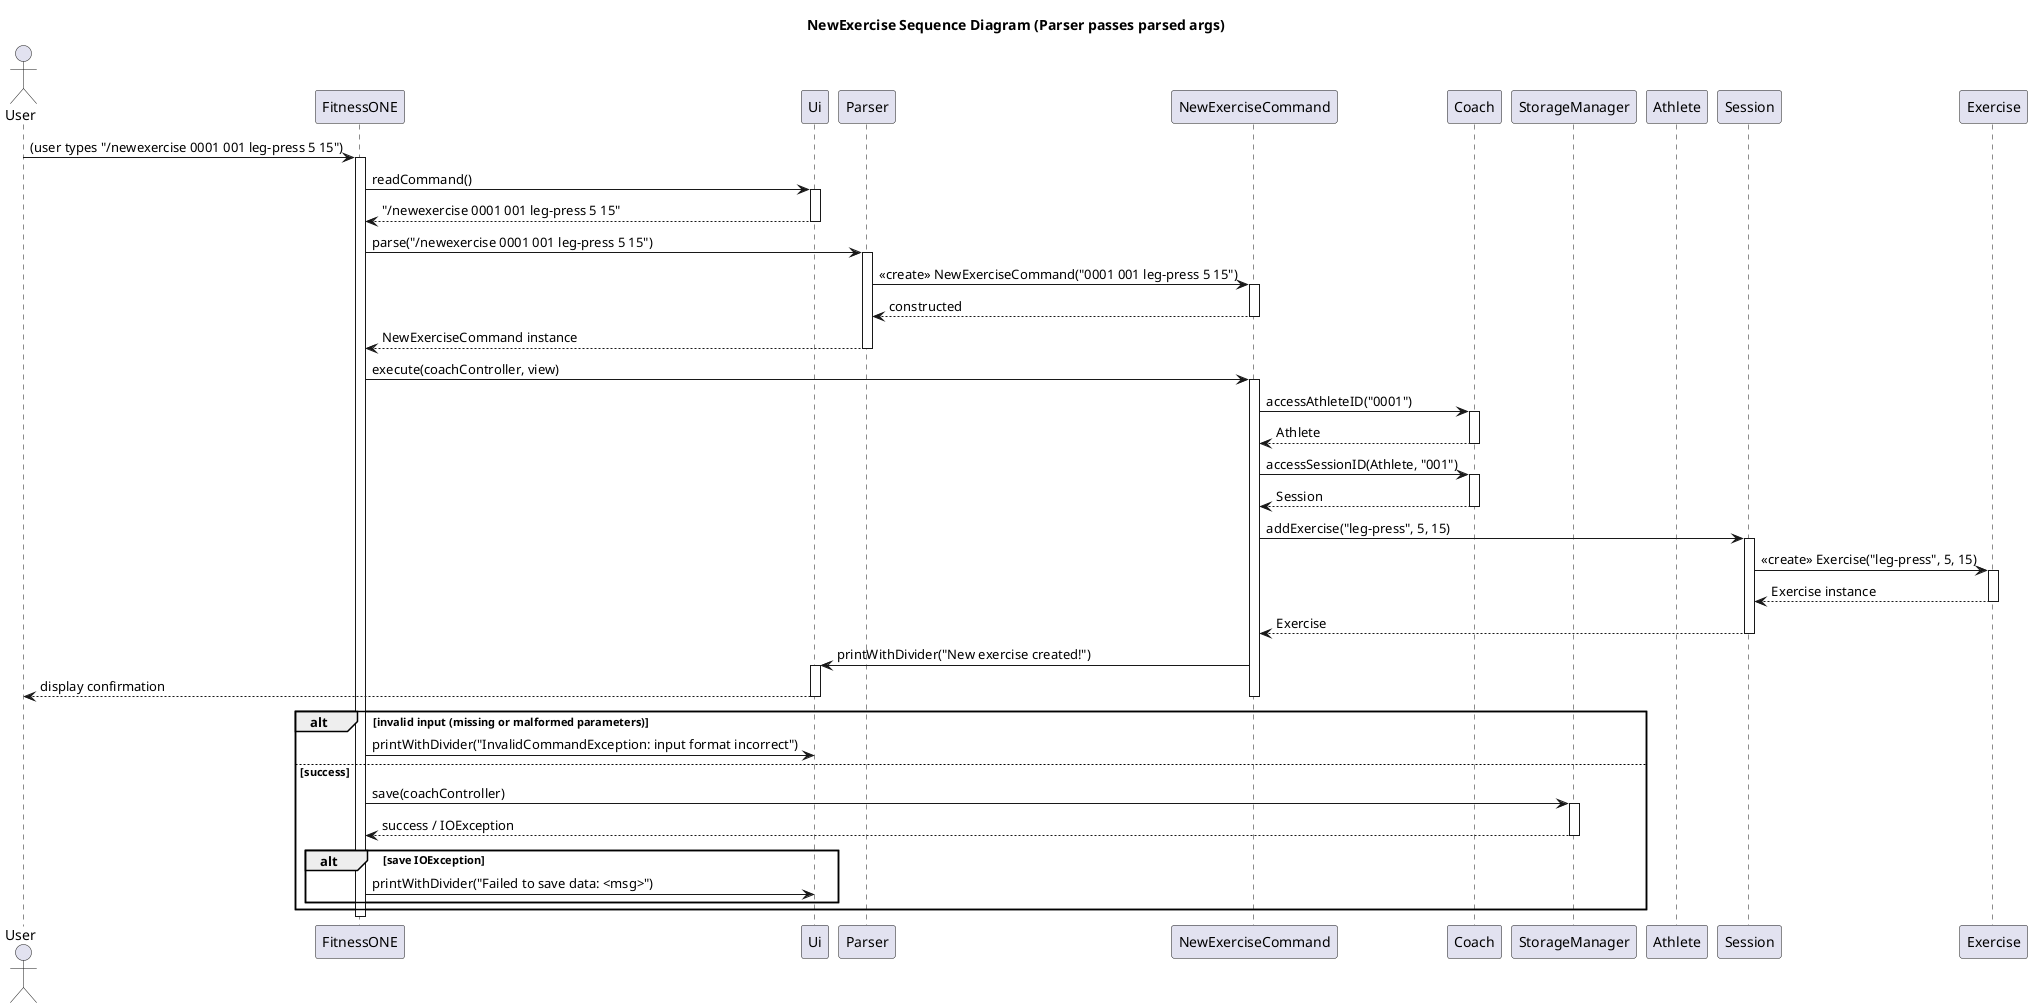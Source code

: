 @startuml
title NewExercise Sequence Diagram (Parser passes parsed args)

actor User
participant FitnessONE
participant Ui
participant Parser
participant NewExerciseCommand
participant Coach
participant StorageManager
participant Athlete
participant Session
participant Exercise

User -> FitnessONE: (user types "/newexercise 0001 001 leg-press 5 15")
activate FitnessONE

FitnessONE -> Ui: readCommand()
activate Ui
Ui --> FitnessONE: "/newexercise 0001 001 leg-press 5 15"
deactivate Ui

FitnessONE -> Parser: parse("/newexercise 0001 001 leg-press 5 15")
activate Parser
' Parser parses arguments first, then constructs command with parsed params
Parser -> NewExerciseCommand: <<create>> NewExerciseCommand("0001 001 leg-press 5 15")
activate NewExerciseCommand
NewExerciseCommand --> Parser: constructed
deactivate NewExerciseCommand
Parser --> FitnessONE: NewExerciseCommand instance
deactivate Parser

FitnessONE -> NewExerciseCommand: execute(coachController, view)
activate NewExerciseCommand
NewExerciseCommand -> Coach: accessAthleteID("0001")
activate Coach
Coach --> NewExerciseCommand: Athlete
deactivate Coach

NewExerciseCommand -> Coach: accessSessionID(Athlete, "001")
activate Coach
Coach --> NewExerciseCommand: Session
deactivate Coach

NewExerciseCommand -> Session: addExercise("leg-press", 5, 15)
activate Session
Session -> Exercise: <<create>> Exercise("leg-press", 5, 15)
activate Exercise
Exercise --> Session: Exercise instance
deactivate Exercise
Session --> NewExerciseCommand: Exercise
deactivate Session

NewExerciseCommand -> Ui: printWithDivider("New exercise created!")
activate Ui
Ui --> User: display confirmation
deactivate Ui
deactivate NewExerciseCommand

alt invalid input (missing or malformed parameters)
    FitnessONE -> Ui: printWithDivider("InvalidCommandException: input format incorrect")
else success
    FitnessONE -> StorageManager: save(coachController)
    activate StorageManager
    StorageManager --> FitnessONE: success / IOException
    deactivate StorageManager

    alt save IOException
        FitnessONE -> Ui: printWithDivider("Failed to save data: <msg>")
    end
end

deactivate FitnessONE
@enduml
